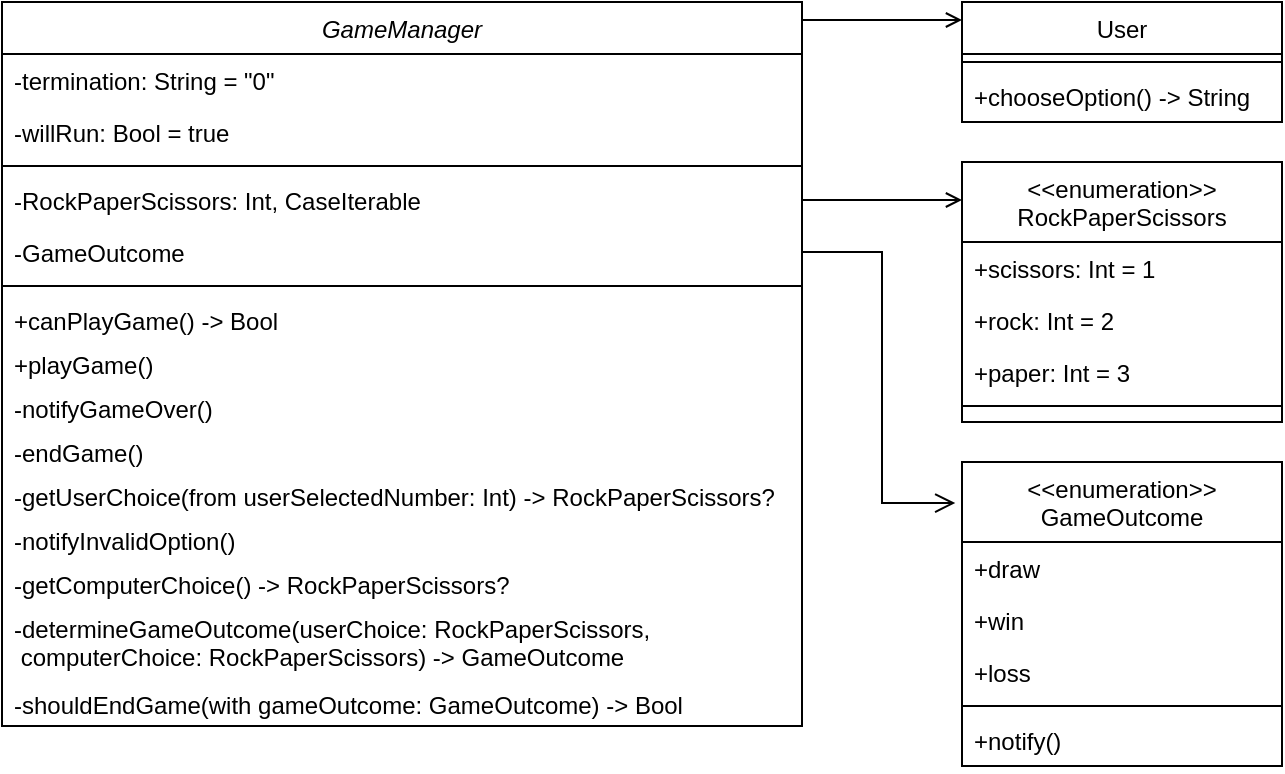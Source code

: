<mxfile version="22.1.2" type="device">
  <diagram id="C5RBs43oDa-KdzZeNtuy" name="Page-1">
    <mxGraphModel dx="819" dy="440" grid="1" gridSize="10" guides="1" tooltips="1" connect="1" arrows="1" fold="1" page="1" pageScale="1" pageWidth="827" pageHeight="1169" math="0" shadow="0">
      <root>
        <mxCell id="WIyWlLk6GJQsqaUBKTNV-0" />
        <mxCell id="WIyWlLk6GJQsqaUBKTNV-1" parent="WIyWlLk6GJQsqaUBKTNV-0" />
        <mxCell id="zkfFHV4jXpPFQw0GAbJ--0" value="GameManager" style="swimlane;fontStyle=2;align=center;verticalAlign=top;childLayout=stackLayout;horizontal=1;startSize=26;horizontalStack=0;resizeParent=1;resizeLast=0;collapsible=1;marginBottom=0;rounded=0;shadow=0;strokeWidth=1;" parent="WIyWlLk6GJQsqaUBKTNV-1" vertex="1">
          <mxGeometry x="80" y="40" width="400" height="362" as="geometry">
            <mxRectangle x="230" y="140" width="160" height="26" as="alternateBounds" />
          </mxGeometry>
        </mxCell>
        <mxCell id="zkfFHV4jXpPFQw0GAbJ--1" value="-termination: String = &quot;0&quot;" style="text;align=left;verticalAlign=top;spacingLeft=4;spacingRight=4;overflow=hidden;rotatable=0;points=[[0,0.5],[1,0.5]];portConstraint=eastwest;" parent="zkfFHV4jXpPFQw0GAbJ--0" vertex="1">
          <mxGeometry y="26" width="400" height="26" as="geometry" />
        </mxCell>
        <mxCell id="zkfFHV4jXpPFQw0GAbJ--2" value="-willRun: Bool = true" style="text;align=left;verticalAlign=top;spacingLeft=4;spacingRight=4;overflow=hidden;rotatable=0;points=[[0,0.5],[1,0.5]];portConstraint=eastwest;rounded=0;shadow=0;html=0;" parent="zkfFHV4jXpPFQw0GAbJ--0" vertex="1">
          <mxGeometry y="52" width="400" height="26" as="geometry" />
        </mxCell>
        <mxCell id="zkfFHV4jXpPFQw0GAbJ--4" value="" style="line;html=1;strokeWidth=1;align=left;verticalAlign=middle;spacingTop=-1;spacingLeft=3;spacingRight=3;rotatable=0;labelPosition=right;points=[];portConstraint=eastwest;" parent="zkfFHV4jXpPFQw0GAbJ--0" vertex="1">
          <mxGeometry y="78" width="400" height="8" as="geometry" />
        </mxCell>
        <mxCell id="zkfFHV4jXpPFQw0GAbJ--5" value="-RockPaperScissors: Int, CaseIterable" style="text;align=left;verticalAlign=top;spacingLeft=4;spacingRight=4;overflow=hidden;rotatable=0;points=[[0,0.5],[1,0.5]];portConstraint=eastwest;strokeColor=none;" parent="zkfFHV4jXpPFQw0GAbJ--0" vertex="1">
          <mxGeometry y="86" width="400" height="26" as="geometry" />
        </mxCell>
        <mxCell id="qmUEVyKpziymvP2P_vaz-37" value="-GameOutcome" style="text;align=left;verticalAlign=top;spacingLeft=4;spacingRight=4;overflow=hidden;rotatable=0;points=[[0,0.5],[1,0.5]];portConstraint=eastwest;strokeColor=none;" parent="zkfFHV4jXpPFQw0GAbJ--0" vertex="1">
          <mxGeometry y="112" width="400" height="26" as="geometry" />
        </mxCell>
        <mxCell id="qmUEVyKpziymvP2P_vaz-55" value="" style="line;html=1;strokeWidth=1;align=left;verticalAlign=middle;spacingTop=-1;spacingLeft=3;spacingRight=3;rotatable=0;labelPosition=right;points=[];portConstraint=eastwest;" parent="zkfFHV4jXpPFQw0GAbJ--0" vertex="1">
          <mxGeometry y="138" width="400" height="8" as="geometry" />
        </mxCell>
        <mxCell id="qmUEVyKpziymvP2P_vaz-45" value="+canPlayGame() -&gt; Bool" style="text;align=left;verticalAlign=top;spacingLeft=4;spacingRight=4;overflow=hidden;rotatable=0;points=[[0,0.5],[1,0.5]];portConstraint=eastwest;strokeColor=none;" parent="zkfFHV4jXpPFQw0GAbJ--0" vertex="1">
          <mxGeometry y="146" width="400" height="22" as="geometry" />
        </mxCell>
        <mxCell id="qmUEVyKpziymvP2P_vaz-50" value="+playGame()" style="text;align=left;verticalAlign=top;spacingLeft=4;spacingRight=4;overflow=hidden;rotatable=0;points=[[0,0.5],[1,0.5]];portConstraint=eastwest;strokeColor=none;" parent="zkfFHV4jXpPFQw0GAbJ--0" vertex="1">
          <mxGeometry y="168" width="400" height="22" as="geometry" />
        </mxCell>
        <mxCell id="qmUEVyKpziymvP2P_vaz-54" value="-notifyGameOver()" style="text;align=left;verticalAlign=top;spacingLeft=4;spacingRight=4;overflow=hidden;rotatable=0;points=[[0,0.5],[1,0.5]];portConstraint=eastwest;strokeColor=none;" parent="zkfFHV4jXpPFQw0GAbJ--0" vertex="1">
          <mxGeometry y="190" width="400" height="22" as="geometry" />
        </mxCell>
        <mxCell id="qmUEVyKpziymvP2P_vaz-51" value="-endGame()" style="text;align=left;verticalAlign=top;spacingLeft=4;spacingRight=4;overflow=hidden;rotatable=0;points=[[0,0.5],[1,0.5]];portConstraint=eastwest;strokeColor=none;" parent="zkfFHV4jXpPFQw0GAbJ--0" vertex="1">
          <mxGeometry y="212" width="400" height="22" as="geometry" />
        </mxCell>
        <mxCell id="i6mBD4vegmEakO4FTFAI-4" value="-getUserChoice(from userSelectedNumber: Int) -&gt; RockPaperScissors?" style="text;align=left;verticalAlign=top;spacingLeft=4;spacingRight=4;overflow=hidden;rotatable=0;points=[[0,0.5],[1,0.5]];portConstraint=eastwest;strokeColor=none;" vertex="1" parent="zkfFHV4jXpPFQw0GAbJ--0">
          <mxGeometry y="234" width="400" height="22" as="geometry" />
        </mxCell>
        <mxCell id="qmUEVyKpziymvP2P_vaz-56" value="-notifyInvalidOption()" style="text;align=left;verticalAlign=top;spacingLeft=4;spacingRight=4;overflow=hidden;rotatable=0;points=[[0,0.5],[1,0.5]];portConstraint=eastwest;strokeColor=none;" parent="zkfFHV4jXpPFQw0GAbJ--0" vertex="1">
          <mxGeometry y="256" width="400" height="22" as="geometry" />
        </mxCell>
        <mxCell id="i6mBD4vegmEakO4FTFAI-1" value="-getComputerChoice() -&gt; RockPaperScissors?" style="text;align=left;verticalAlign=top;spacingLeft=4;spacingRight=4;overflow=hidden;rotatable=0;points=[[0,0.5],[1,0.5]];portConstraint=eastwest;strokeColor=none;" vertex="1" parent="zkfFHV4jXpPFQw0GAbJ--0">
          <mxGeometry y="278" width="400" height="22" as="geometry" />
        </mxCell>
        <mxCell id="i6mBD4vegmEakO4FTFAI-3" value="-determineGameOutcome(userChoice: RockPaperScissors, &#xa; computerChoice: RockPaperScissors) -&gt; GameOutcome" style="text;align=left;verticalAlign=top;spacingLeft=4;spacingRight=4;overflow=hidden;rotatable=0;points=[[0,0.5],[1,0.5]];portConstraint=eastwest;strokeColor=none;" vertex="1" parent="zkfFHV4jXpPFQw0GAbJ--0">
          <mxGeometry y="300" width="400" height="38" as="geometry" />
        </mxCell>
        <mxCell id="qmUEVyKpziymvP2P_vaz-53" value="-shouldEndGame(with gameOutcome: GameOutcome) -&gt; Bool" style="text;align=left;verticalAlign=top;spacingLeft=4;spacingRight=4;overflow=hidden;rotatable=0;points=[[0,0.5],[1,0.5]];portConstraint=eastwest;strokeColor=none;" parent="zkfFHV4jXpPFQw0GAbJ--0" vertex="1">
          <mxGeometry y="338" width="400" height="22" as="geometry" />
        </mxCell>
        <mxCell id="zkfFHV4jXpPFQw0GAbJ--17" value="User" style="swimlane;fontStyle=0;align=center;verticalAlign=top;childLayout=stackLayout;horizontal=1;startSize=26;horizontalStack=0;resizeParent=1;resizeLast=0;collapsible=1;marginBottom=0;rounded=0;shadow=0;strokeWidth=1;" parent="WIyWlLk6GJQsqaUBKTNV-1" vertex="1">
          <mxGeometry x="560" y="40" width="160" height="60" as="geometry">
            <mxRectangle x="550" y="140" width="160" height="26" as="alternateBounds" />
          </mxGeometry>
        </mxCell>
        <mxCell id="zkfFHV4jXpPFQw0GAbJ--23" value="" style="line;html=1;strokeWidth=1;align=left;verticalAlign=middle;spacingTop=-1;spacingLeft=3;spacingRight=3;rotatable=0;labelPosition=right;points=[];portConstraint=eastwest;" parent="zkfFHV4jXpPFQw0GAbJ--17" vertex="1">
          <mxGeometry y="26" width="160" height="8" as="geometry" />
        </mxCell>
        <mxCell id="zkfFHV4jXpPFQw0GAbJ--25" value="+chooseOption() -&gt; String" style="text;align=left;verticalAlign=top;spacingLeft=4;spacingRight=4;overflow=hidden;rotatable=0;points=[[0,0.5],[1,0.5]];portConstraint=eastwest;" parent="zkfFHV4jXpPFQw0GAbJ--17" vertex="1">
          <mxGeometry y="34" width="160" height="26" as="geometry" />
        </mxCell>
        <mxCell id="qmUEVyKpziymvP2P_vaz-57" value="&lt;&lt;enumeration&gt;&gt;&#xa;RockPaperScissors" style="swimlane;fontStyle=0;align=center;verticalAlign=top;childLayout=stackLayout;horizontal=1;startSize=40;horizontalStack=0;resizeParent=1;resizeLast=0;collapsible=1;marginBottom=0;rounded=0;shadow=0;strokeWidth=1;" parent="WIyWlLk6GJQsqaUBKTNV-1" vertex="1">
          <mxGeometry x="560" y="120" width="160" height="130" as="geometry">
            <mxRectangle x="340" y="380" width="170" height="26" as="alternateBounds" />
          </mxGeometry>
        </mxCell>
        <mxCell id="qmUEVyKpziymvP2P_vaz-58" value="+scissors: Int = 1" style="text;align=left;verticalAlign=top;spacingLeft=4;spacingRight=4;overflow=hidden;rotatable=0;points=[[0,0.5],[1,0.5]];portConstraint=eastwest;" parent="qmUEVyKpziymvP2P_vaz-57" vertex="1">
          <mxGeometry y="40" width="160" height="26" as="geometry" />
        </mxCell>
        <mxCell id="qmUEVyKpziymvP2P_vaz-69" value="+rock: Int = 2" style="text;align=left;verticalAlign=top;spacingLeft=4;spacingRight=4;overflow=hidden;rotatable=0;points=[[0,0.5],[1,0.5]];portConstraint=eastwest;" parent="qmUEVyKpziymvP2P_vaz-57" vertex="1">
          <mxGeometry y="66" width="160" height="26" as="geometry" />
        </mxCell>
        <mxCell id="qmUEVyKpziymvP2P_vaz-70" value="+paper: Int = 3" style="text;align=left;verticalAlign=top;spacingLeft=4;spacingRight=4;overflow=hidden;rotatable=0;points=[[0,0.5],[1,0.5]];portConstraint=eastwest;" parent="qmUEVyKpziymvP2P_vaz-57" vertex="1">
          <mxGeometry y="92" width="160" height="26" as="geometry" />
        </mxCell>
        <mxCell id="qmUEVyKpziymvP2P_vaz-59" value="" style="line;html=1;strokeWidth=1;align=left;verticalAlign=middle;spacingTop=-1;spacingLeft=3;spacingRight=3;rotatable=0;labelPosition=right;points=[];portConstraint=eastwest;" parent="qmUEVyKpziymvP2P_vaz-57" vertex="1">
          <mxGeometry y="118" width="160" height="8" as="geometry" />
        </mxCell>
        <mxCell id="qmUEVyKpziymvP2P_vaz-72" value="&lt;&lt;enumeration&gt;&gt;&#xa;GameOutcome" style="swimlane;fontStyle=0;align=center;verticalAlign=top;childLayout=stackLayout;horizontal=1;startSize=40;horizontalStack=0;resizeParent=1;resizeLast=0;collapsible=1;marginBottom=0;rounded=0;shadow=0;strokeWidth=1;" parent="WIyWlLk6GJQsqaUBKTNV-1" vertex="1">
          <mxGeometry x="560" y="270" width="160" height="152" as="geometry">
            <mxRectangle x="340" y="380" width="170" height="26" as="alternateBounds" />
          </mxGeometry>
        </mxCell>
        <mxCell id="qmUEVyKpziymvP2P_vaz-73" value="+draw" style="text;align=left;verticalAlign=top;spacingLeft=4;spacingRight=4;overflow=hidden;rotatable=0;points=[[0,0.5],[1,0.5]];portConstraint=eastwest;" parent="qmUEVyKpziymvP2P_vaz-72" vertex="1">
          <mxGeometry y="40" width="160" height="26" as="geometry" />
        </mxCell>
        <mxCell id="qmUEVyKpziymvP2P_vaz-74" value="+win" style="text;align=left;verticalAlign=top;spacingLeft=4;spacingRight=4;overflow=hidden;rotatable=0;points=[[0,0.5],[1,0.5]];portConstraint=eastwest;" parent="qmUEVyKpziymvP2P_vaz-72" vertex="1">
          <mxGeometry y="66" width="160" height="26" as="geometry" />
        </mxCell>
        <mxCell id="qmUEVyKpziymvP2P_vaz-75" value="+loss" style="text;align=left;verticalAlign=top;spacingLeft=4;spacingRight=4;overflow=hidden;rotatable=0;points=[[0,0.5],[1,0.5]];portConstraint=eastwest;" parent="qmUEVyKpziymvP2P_vaz-72" vertex="1">
          <mxGeometry y="92" width="160" height="26" as="geometry" />
        </mxCell>
        <mxCell id="qmUEVyKpziymvP2P_vaz-76" value="" style="line;html=1;strokeWidth=1;align=left;verticalAlign=middle;spacingTop=-1;spacingLeft=3;spacingRight=3;rotatable=0;labelPosition=right;points=[];portConstraint=eastwest;" parent="qmUEVyKpziymvP2P_vaz-72" vertex="1">
          <mxGeometry y="118" width="160" height="8" as="geometry" />
        </mxCell>
        <mxCell id="qmUEVyKpziymvP2P_vaz-78" value="+notify()" style="text;align=left;verticalAlign=top;spacingLeft=4;spacingRight=4;overflow=hidden;rotatable=0;points=[[0,0.5],[1,0.5]];portConstraint=eastwest;" parent="qmUEVyKpziymvP2P_vaz-72" vertex="1">
          <mxGeometry y="126" width="160" height="26" as="geometry" />
        </mxCell>
        <mxCell id="qmUEVyKpziymvP2P_vaz-79" value="" style="endArrow=open;shadow=0;strokeWidth=1;rounded=0;endFill=1;edgeStyle=elbowEdgeStyle;elbow=vertical;exitX=1;exitY=0.5;exitDx=0;exitDy=0;" parent="WIyWlLk6GJQsqaUBKTNV-1" target="qmUEVyKpziymvP2P_vaz-57" edge="1" source="zkfFHV4jXpPFQw0GAbJ--5">
          <mxGeometry x="0.5" y="41" relative="1" as="geometry">
            <mxPoint x="480" y="141" as="sourcePoint" />
            <mxPoint x="500" y="140" as="targetPoint" />
            <mxPoint x="-40" y="32" as="offset" />
          </mxGeometry>
        </mxCell>
        <mxCell id="qmUEVyKpziymvP2P_vaz-83" value="" style="edgeStyle=elbowEdgeStyle;elbow=horizontal;endArrow=open;html=1;curved=0;rounded=0;endSize=8;startSize=8;entryX=-0.021;entryY=0.135;entryDx=0;entryDy=0;entryPerimeter=0;endFill=0;" parent="WIyWlLk6GJQsqaUBKTNV-1" source="qmUEVyKpziymvP2P_vaz-37" target="qmUEVyKpziymvP2P_vaz-72" edge="1">
          <mxGeometry width="50" height="50" relative="1" as="geometry">
            <mxPoint x="460" y="430" as="sourcePoint" />
            <mxPoint x="510" y="380" as="targetPoint" />
            <Array as="points">
              <mxPoint x="520" y="230" />
            </Array>
          </mxGeometry>
        </mxCell>
        <mxCell id="i6mBD4vegmEakO4FTFAI-5" value="" style="endArrow=open;shadow=0;strokeWidth=1;rounded=0;endFill=1;edgeStyle=elbowEdgeStyle;elbow=vertical;exitX=1.001;exitY=0.025;exitDx=0;exitDy=0;exitPerimeter=0;" edge="1" parent="WIyWlLk6GJQsqaUBKTNV-1" source="zkfFHV4jXpPFQw0GAbJ--0" target="zkfFHV4jXpPFQw0GAbJ--17">
          <mxGeometry x="0.5" y="41" relative="1" as="geometry">
            <mxPoint x="460" y="50" as="sourcePoint" />
            <mxPoint x="520" y="50" as="targetPoint" />
            <mxPoint x="-40" y="32" as="offset" />
          </mxGeometry>
        </mxCell>
      </root>
    </mxGraphModel>
  </diagram>
</mxfile>
